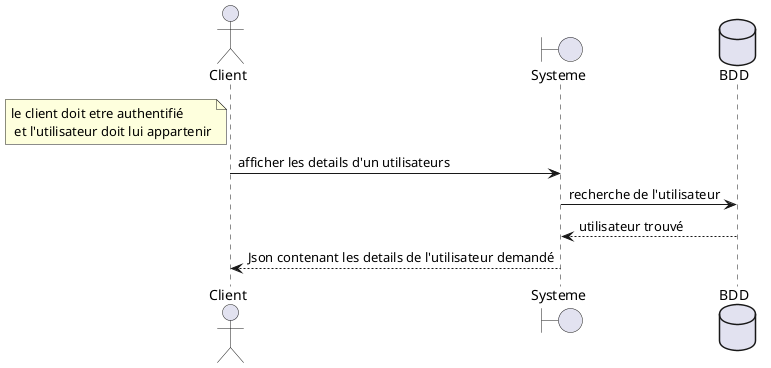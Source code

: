 @startuml lister_les_produits

actor Client
boundary Systeme
database BDD

note left of Client: le client doit etre authentifié \n et l'utilisateur doit lui appartenir

Client -> Systeme: afficher les details d'un utilisateurs
Systeme -> BDD: recherche de l'utilisateur
BDD --> Systeme : utilisateur trouvé
Systeme --> Client: Json contenant les details de l'utilisateur demandé

@enduml